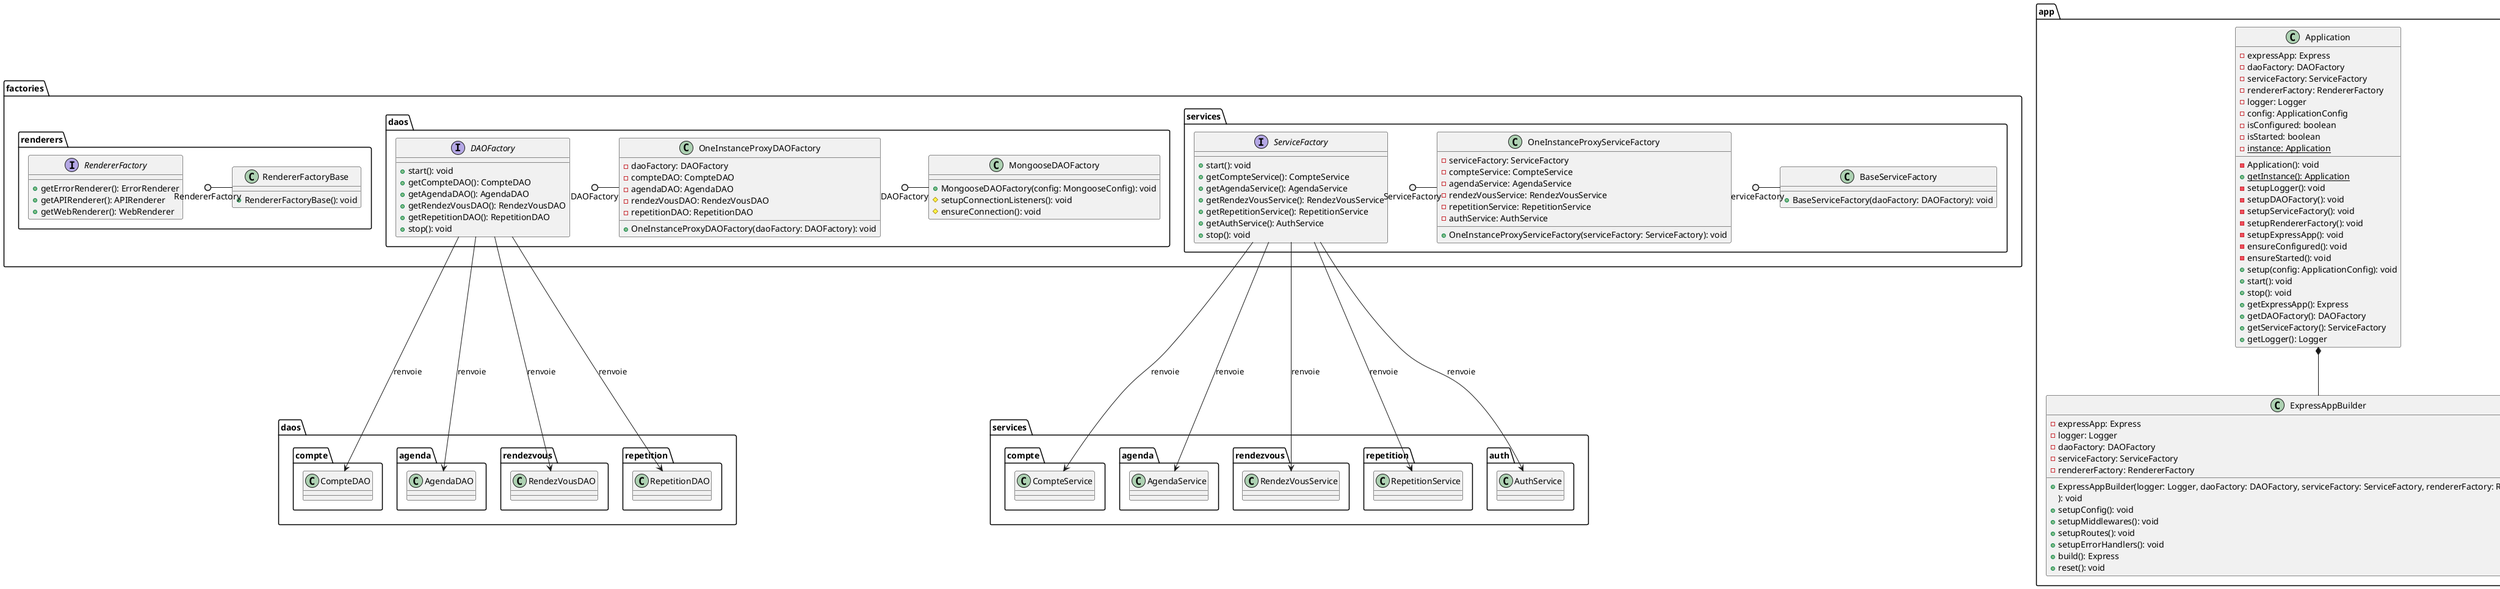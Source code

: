 @startuml

namespace factories {
    ' abstract ApplicationFactory {
    '     + {static} {final} getInstance(): ApplicationFactory
    '     + {final} start(): void

    '     - {abstract} initLogger(): void
    '     - {abstract} initExpressApp(): void
    '     - {abstract} initDAOsFactory(): void
    '     - {abstract} initServicesFactory(): void
    '     - {abstract} initMiddlewaresFactory(): void
    '     - {abstract} initErrorHandlersFactory(): void
    '     - {abstract} initControllersFactory(): void
    '     - {abstract} initRoutesFactory(): void
        
    '     + {final} getLogger(): ILogger
    '     + {final} getExpressApp(): Express
    '     + {final} getDAOsFactory(): IDAOsFactory
    '     + {final} getServicesFactory(): IServicesFactory
    '     + {final} getMiddlewaresFactory(): IMiddlewaresFactory
    '     + {final} getErrorHandlersFactory(): IErrorHandlersFactory
    '     + {final} getControllersFactory(): IControllersFactory
    '     + {final} getRoutesFactory(): IRoutesFactory
    '     + {final} getRendererFactory(): IRendererFactory

    '     + {final} stop(): void
    ' }
    namespace daos {
        interface DAOFactory {
            + start(): void
            + getCompteDAO(): CompteDAO
            + getAgendaDAO(): AgendaDAO
            + getRendezVousDAO(): RendezVousDAO
            + getRepetitionDAO(): RepetitionDAO
            + stop(): void
        }

        class MongooseDAOFactory {
            + MongooseDAOFactory(config: MongooseConfig): void
            # setupConnectionListeners(): void
            # ensureConnection(): void
        }
        DAOFactory ()- MongooseDAOFactory

        class OneInstanceProxyDAOFactory {
            ' Pour éviter de dupliquer la logique de gestion des instances uniques
            - daoFactory: DAOFactory
            - compteDAO: CompteDAO
            - agendaDAO: AgendaDAO
            - rendezVousDAO: RendezVousDAO
            - repetitionDAO: RepetitionDAO
            + OneInstanceProxyDAOFactory(daoFactory: DAOFactory): void
        }
        DAOFactory ()- OneInstanceProxyDAOFactory
    }

    namespace services {
        interface ServiceFactory {
            + start(): void
            + getCompteService(): CompteService
            + getAgendaService(): AgendaService
            + getRendezVousService(): RendezVousService
            + getRepetitionService(): RepetitionService
            + getAuthService(): AuthService
            + stop(): void
        }

        class BaseServiceFactory {
            + BaseServiceFactory(daoFactory: DAOFactory): void
        }
        ServiceFactory ()- BaseServiceFactory

        class OneInstanceProxyServiceFactory {
            ' Pour éviter de dupliquer la logique de gestion des instances uniques
            - serviceFactory: ServiceFactory
            - compteService: CompteService
            - agendaService: AgendaService
            - rendezVousService: RendezVousService
            - repetitionService: RepetitionService
            - authService: AuthService
            + OneInstanceProxyServiceFactory(serviceFactory: ServiceFactory): void
        }
        ServiceFactory ()- OneInstanceProxyServiceFactory
    }

    namespace renderers {
        interface RendererFactory {
            + getErrorRenderer(): ErrorRenderer
            + getAPIRenderer(): APIRenderer
            + getWebRenderer(): WebRenderer
        }

        class RendererFactoryBase {
            + RendererFactoryBase(): void
        }
        RendererFactory ()- RendererFactoryBase
    }
}
namespace app {
    class Application {
        - expressApp: Express
        - daoFactory: DAOFactory
        - serviceFactory: ServiceFactory
        - rendererFactory: RendererFactory
        - logger: Logger
        - config: ApplicationConfig
        - isConfigured: boolean
        - isStarted: boolean
        - {static} instance: Application
        - Application(): void
        + {static} getInstance(): Application
        - setupLogger(): void
        - setupDAOFactory(): void
        - setupServiceFactory(): void
        - setupRendererFactory(): void
        - setupExpressApp(): void
        - ensureConfigured(): void
        - ensureStarted(): void
        + setup(config: ApplicationConfig): void
        + start(): void
        + stop(): void
        + getExpressApp(): Express
        + getDAOFactory(): DAOFactory
        + getServiceFactory(): ServiceFactory
        + getLogger(): Logger
    }
    class ExpressAppBuilder {
        - expressApp: Express
        - logger: Logger
        - daoFactory: DAOFactory
        - serviceFactory: ServiceFactory
        - rendererFactory: RendererFactory
        + ExpressAppBuilder(logger: Logger, daoFactory: DAOFactory, serviceFactory: ServiceFactory, rendererFactory: RendererFactory): void
        ): void
        + setupConfig(): void
        + setupMiddlewares(): void
        + setupRoutes(): void
        + setupErrorHandlers(): void
        + build(): Express
        + reset(): void
    }
    Application *-- ExpressAppBuilder
}
DAOFactory --> daos.compte.CompteDAO: renvoie
DAOFactory --> daos.agenda.AgendaDAO: renvoie
DAOFactory --> daos.rendezvous.RendezVousDAO: renvoie
DAOFactory --> daos.repetition.RepetitionDAO: renvoie

ServiceFactory --> services.compte.CompteService: renvoie
ServiceFactory --> services.agenda.AgendaService: renvoie
ServiceFactory --> services.rendezvous.RendezVousService: renvoie
ServiceFactory --> services.repetition.RepetitionService: renvoie
ServiceFactory --> services.auth.AuthService: renvoie

@enduml